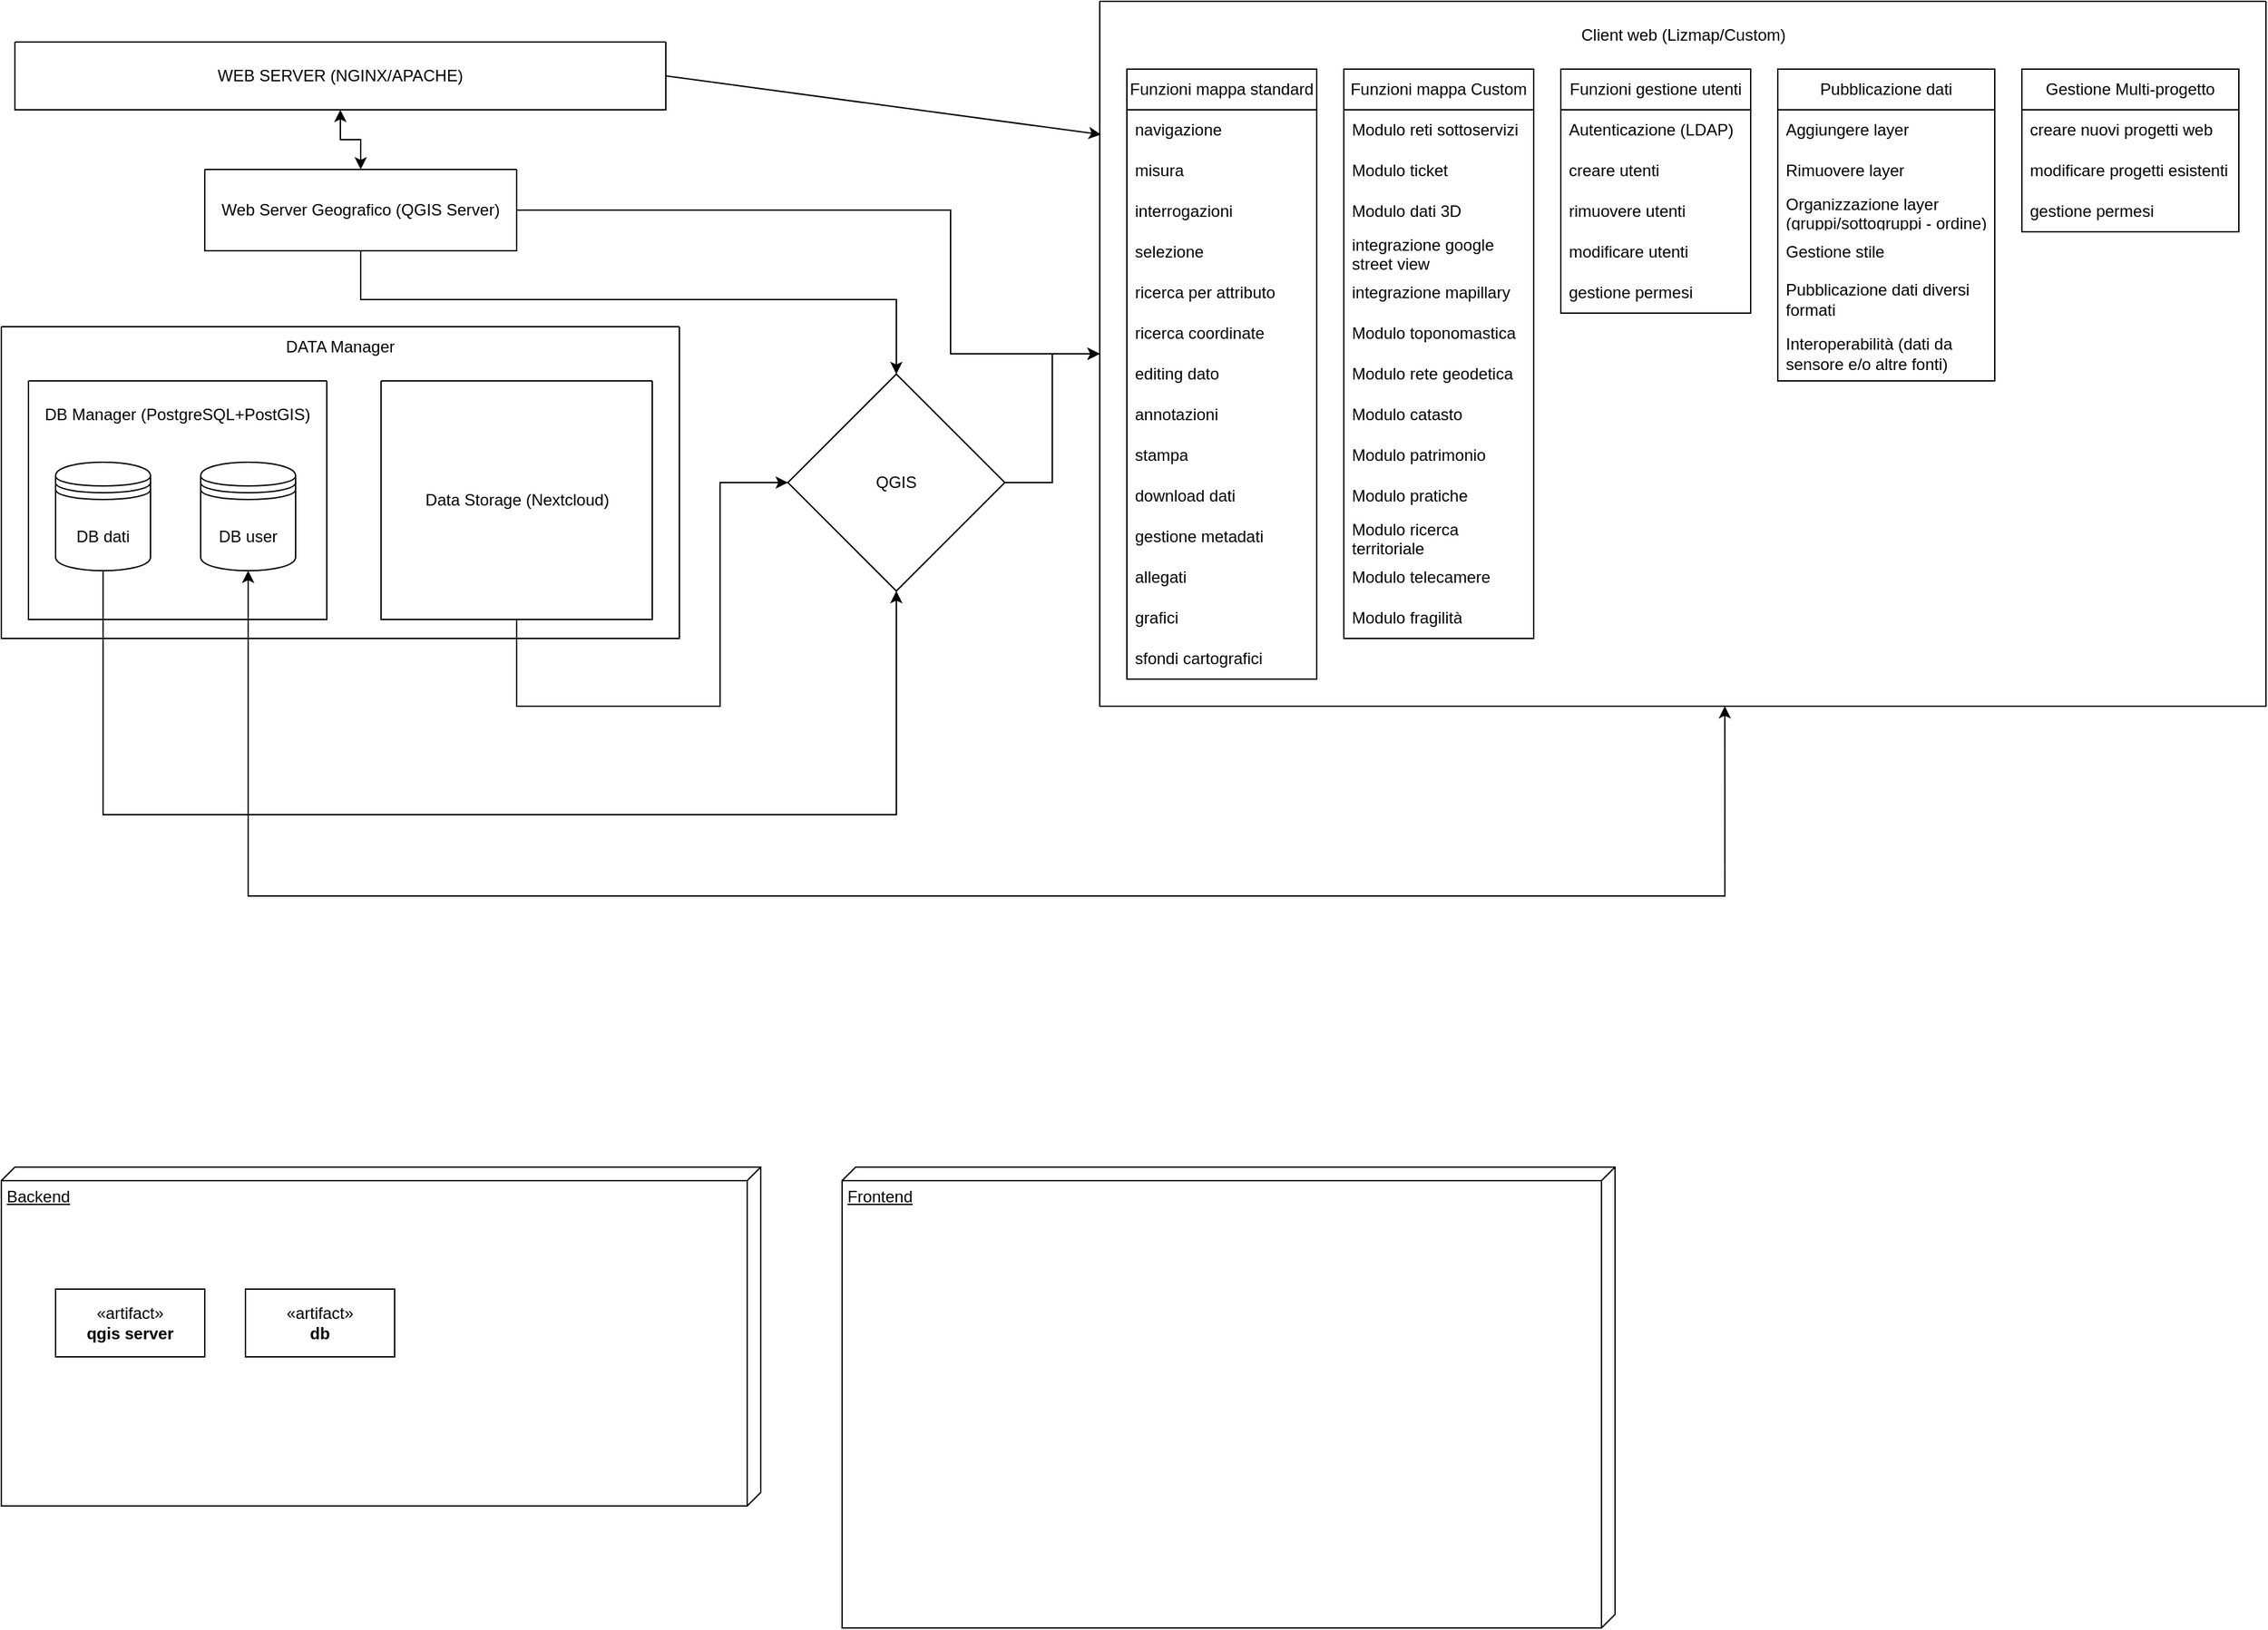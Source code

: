 <mxfile version="24.0.0" type="github">
  <diagram name="Pagina-1" id="i48ExeRKadWt6t5a4j2Q">
    <mxGraphModel dx="1087" dy="587" grid="1" gridSize="10" guides="1" tooltips="1" connect="1" arrows="1" fold="1" page="1" pageScale="1" pageWidth="827" pageHeight="1569" math="0" shadow="0">
      <root>
        <mxCell id="0" />
        <mxCell id="1" parent="0" />
        <mxCell id="zabEVGcr3_6ABB-obtFV-1" style="edgeStyle=orthogonalEdgeStyle;rounded=0;orthogonalLoop=1;jettySize=auto;html=1;exitX=0.5;exitY=1;exitDx=0;exitDy=0;entryX=0.5;entryY=0;entryDx=0;entryDy=0;startArrow=classic;startFill=1;" parent="1" source="zabEVGcr3_6ABB-obtFV-2" target="zabEVGcr3_6ABB-obtFV-6" edge="1">
          <mxGeometry relative="1" as="geometry" />
        </mxCell>
        <mxCell id="zabEVGcr3_6ABB-obtFV-2" value="" style="swimlane;startSize=0;" parent="1" vertex="1">
          <mxGeometry x="50" y="140" width="480" height="50" as="geometry">
            <mxRectangle x="40" y="40" width="50" height="40" as="alternateBounds" />
          </mxGeometry>
        </mxCell>
        <mxCell id="zabEVGcr3_6ABB-obtFV-3" value="WEB SERVER (NGINX/APACHE)" style="text;html=1;align=center;verticalAlign=middle;whiteSpace=wrap;rounded=0;" parent="zabEVGcr3_6ABB-obtFV-2" vertex="1">
          <mxGeometry x="10" y="10" width="460" height="30" as="geometry" />
        </mxCell>
        <mxCell id="zabEVGcr3_6ABB-obtFV-4" style="edgeStyle=orthogonalEdgeStyle;rounded=0;orthogonalLoop=1;jettySize=auto;html=1;exitX=0.5;exitY=1;exitDx=0;exitDy=0;entryX=0.5;entryY=0;entryDx=0;entryDy=0;" parent="1" source="zabEVGcr3_6ABB-obtFV-6" target="zabEVGcr3_6ABB-obtFV-66" edge="1">
          <mxGeometry relative="1" as="geometry">
            <Array as="points">
              <mxPoint x="305" y="330" />
              <mxPoint x="700" y="330" />
            </Array>
          </mxGeometry>
        </mxCell>
        <mxCell id="zabEVGcr3_6ABB-obtFV-5" style="edgeStyle=orthogonalEdgeStyle;rounded=0;orthogonalLoop=1;jettySize=auto;html=1;exitX=1;exitY=0.5;exitDx=0;exitDy=0;entryX=0;entryY=0.5;entryDx=0;entryDy=0;" parent="1" source="zabEVGcr3_6ABB-obtFV-6" target="zabEVGcr3_6ABB-obtFV-18" edge="1">
          <mxGeometry relative="1" as="geometry">
            <Array as="points">
              <mxPoint x="740" y="264" />
              <mxPoint x="740" y="370" />
            </Array>
          </mxGeometry>
        </mxCell>
        <mxCell id="zabEVGcr3_6ABB-obtFV-6" value="" style="swimlane;startSize=0;" parent="1" vertex="1">
          <mxGeometry x="190" y="234" width="230" height="60" as="geometry">
            <mxRectangle x="190" y="234" width="50" height="40" as="alternateBounds" />
          </mxGeometry>
        </mxCell>
        <mxCell id="zabEVGcr3_6ABB-obtFV-7" value="Web Server Geografico (QGIS Server)" style="text;html=1;align=center;verticalAlign=middle;whiteSpace=wrap;rounded=0;" parent="zabEVGcr3_6ABB-obtFV-6" vertex="1">
          <mxGeometry x="5" y="15" width="220" height="30" as="geometry" />
        </mxCell>
        <mxCell id="zabEVGcr3_6ABB-obtFV-8" value="" style="swimlane;startSize=0;" parent="1" vertex="1">
          <mxGeometry x="40" y="350" width="500" height="230" as="geometry">
            <mxRectangle x="40" y="350" width="50" height="40" as="alternateBounds" />
          </mxGeometry>
        </mxCell>
        <mxCell id="zabEVGcr3_6ABB-obtFV-9" value="" style="swimlane;startSize=0;" parent="zabEVGcr3_6ABB-obtFV-8" vertex="1">
          <mxGeometry x="280" y="40" width="200" height="176" as="geometry">
            <mxRectangle x="280" y="40" width="50" height="40" as="alternateBounds" />
          </mxGeometry>
        </mxCell>
        <mxCell id="zabEVGcr3_6ABB-obtFV-10" value="Data Storage (Nextcloud)" style="text;html=1;align=center;verticalAlign=middle;resizable=0;points=[];autosize=1;strokeColor=none;fillColor=none;" parent="zabEVGcr3_6ABB-obtFV-9" vertex="1">
          <mxGeometry x="20" y="73" width="160" height="30" as="geometry" />
        </mxCell>
        <mxCell id="zabEVGcr3_6ABB-obtFV-11" value="" style="swimlane;startSize=0;" parent="zabEVGcr3_6ABB-obtFV-8" vertex="1">
          <mxGeometry x="20" y="40" width="220" height="176" as="geometry" />
        </mxCell>
        <mxCell id="zabEVGcr3_6ABB-obtFV-12" value="" style="shape=datastore;whiteSpace=wrap;html=1;" parent="zabEVGcr3_6ABB-obtFV-11" vertex="1">
          <mxGeometry x="20" y="60" width="70" height="80" as="geometry" />
        </mxCell>
        <mxCell id="zabEVGcr3_6ABB-obtFV-13" value="DB dati" style="text;html=1;align=center;verticalAlign=middle;whiteSpace=wrap;rounded=0;" parent="zabEVGcr3_6ABB-obtFV-11" vertex="1">
          <mxGeometry x="25" y="100" width="60" height="30" as="geometry" />
        </mxCell>
        <mxCell id="zabEVGcr3_6ABB-obtFV-14" value="" style="shape=datastore;whiteSpace=wrap;html=1;" parent="zabEVGcr3_6ABB-obtFV-11" vertex="1">
          <mxGeometry x="127" y="60" width="70" height="80" as="geometry" />
        </mxCell>
        <mxCell id="zabEVGcr3_6ABB-obtFV-15" value="DB user" style="text;html=1;align=center;verticalAlign=middle;whiteSpace=wrap;rounded=0;" parent="zabEVGcr3_6ABB-obtFV-11" vertex="1">
          <mxGeometry x="132" y="100" width="60" height="30" as="geometry" />
        </mxCell>
        <mxCell id="zabEVGcr3_6ABB-obtFV-16" value="DB Manager (PostgreSQL+PostGIS)" style="text;html=1;align=center;verticalAlign=middle;whiteSpace=wrap;rounded=0;" parent="zabEVGcr3_6ABB-obtFV-11" vertex="1">
          <mxGeometry x="10" y="10" width="200" height="30" as="geometry" />
        </mxCell>
        <mxCell id="zabEVGcr3_6ABB-obtFV-17" value="DATA Manager" style="text;html=1;align=center;verticalAlign=middle;whiteSpace=wrap;rounded=0;" parent="zabEVGcr3_6ABB-obtFV-8" vertex="1">
          <mxGeometry x="185" width="130" height="30" as="geometry" />
        </mxCell>
        <mxCell id="zabEVGcr3_6ABB-obtFV-18" value="" style="swimlane;startSize=0;" parent="1" vertex="1">
          <mxGeometry x="850" y="110" width="860" height="520" as="geometry">
            <mxRectangle x="850" y="40" width="50" height="40" as="alternateBounds" />
          </mxGeometry>
        </mxCell>
        <mxCell id="zabEVGcr3_6ABB-obtFV-19" value="Client web (Lizmap/Custom)" style="text;html=1;align=center;verticalAlign=middle;resizable=0;points=[];autosize=1;strokeColor=none;fillColor=none;" parent="zabEVGcr3_6ABB-obtFV-18" vertex="1">
          <mxGeometry x="345" y="10" width="170" height="30" as="geometry" />
        </mxCell>
        <mxCell id="zabEVGcr3_6ABB-obtFV-20" value="Funzioni mappa standard" style="swimlane;fontStyle=0;childLayout=stackLayout;horizontal=1;startSize=30;horizontalStack=0;resizeParent=1;resizeParentMax=0;resizeLast=0;collapsible=1;marginBottom=0;whiteSpace=wrap;html=1;" parent="zabEVGcr3_6ABB-obtFV-18" vertex="1">
          <mxGeometry x="20" y="50" width="140" height="450" as="geometry" />
        </mxCell>
        <mxCell id="zabEVGcr3_6ABB-obtFV-21" value="navigazione" style="text;strokeColor=none;fillColor=none;align=left;verticalAlign=middle;spacingLeft=4;spacingRight=4;overflow=hidden;points=[[0,0.5],[1,0.5]];portConstraint=eastwest;rotatable=0;whiteSpace=wrap;html=1;" parent="zabEVGcr3_6ABB-obtFV-20" vertex="1">
          <mxGeometry y="30" width="140" height="30" as="geometry" />
        </mxCell>
        <mxCell id="zabEVGcr3_6ABB-obtFV-22" value="misura" style="text;strokeColor=none;fillColor=none;align=left;verticalAlign=middle;spacingLeft=4;spacingRight=4;overflow=hidden;points=[[0,0.5],[1,0.5]];portConstraint=eastwest;rotatable=0;whiteSpace=wrap;html=1;" parent="zabEVGcr3_6ABB-obtFV-20" vertex="1">
          <mxGeometry y="60" width="140" height="30" as="geometry" />
        </mxCell>
        <mxCell id="zabEVGcr3_6ABB-obtFV-23" value="interrogazioni" style="text;strokeColor=none;fillColor=none;align=left;verticalAlign=middle;spacingLeft=4;spacingRight=4;overflow=hidden;points=[[0,0.5],[1,0.5]];portConstraint=eastwest;rotatable=0;whiteSpace=wrap;html=1;" parent="zabEVGcr3_6ABB-obtFV-20" vertex="1">
          <mxGeometry y="90" width="140" height="30" as="geometry" />
        </mxCell>
        <mxCell id="zabEVGcr3_6ABB-obtFV-24" value="selezione" style="text;strokeColor=none;fillColor=none;align=left;verticalAlign=middle;spacingLeft=4;spacingRight=4;overflow=hidden;points=[[0,0.5],[1,0.5]];portConstraint=eastwest;rotatable=0;whiteSpace=wrap;html=1;" parent="zabEVGcr3_6ABB-obtFV-20" vertex="1">
          <mxGeometry y="120" width="140" height="30" as="geometry" />
        </mxCell>
        <mxCell id="zabEVGcr3_6ABB-obtFV-25" value="ricerca per attributo" style="text;strokeColor=none;fillColor=none;align=left;verticalAlign=middle;spacingLeft=4;spacingRight=4;overflow=hidden;points=[[0,0.5],[1,0.5]];portConstraint=eastwest;rotatable=0;whiteSpace=wrap;html=1;" parent="zabEVGcr3_6ABB-obtFV-20" vertex="1">
          <mxGeometry y="150" width="140" height="30" as="geometry" />
        </mxCell>
        <mxCell id="zabEVGcr3_6ABB-obtFV-26" value="ricerca coordinate" style="text;strokeColor=none;fillColor=none;align=left;verticalAlign=middle;spacingLeft=4;spacingRight=4;overflow=hidden;points=[[0,0.5],[1,0.5]];portConstraint=eastwest;rotatable=0;whiteSpace=wrap;html=1;" parent="zabEVGcr3_6ABB-obtFV-20" vertex="1">
          <mxGeometry y="180" width="140" height="30" as="geometry" />
        </mxCell>
        <mxCell id="zabEVGcr3_6ABB-obtFV-27" value="editing dato" style="text;strokeColor=none;fillColor=none;align=left;verticalAlign=middle;spacingLeft=4;spacingRight=4;overflow=hidden;points=[[0,0.5],[1,0.5]];portConstraint=eastwest;rotatable=0;whiteSpace=wrap;html=1;" parent="zabEVGcr3_6ABB-obtFV-20" vertex="1">
          <mxGeometry y="210" width="140" height="30" as="geometry" />
        </mxCell>
        <mxCell id="zabEVGcr3_6ABB-obtFV-28" value="annotazioni" style="text;strokeColor=none;fillColor=none;align=left;verticalAlign=middle;spacingLeft=4;spacingRight=4;overflow=hidden;points=[[0,0.5],[1,0.5]];portConstraint=eastwest;rotatable=0;whiteSpace=wrap;html=1;" parent="zabEVGcr3_6ABB-obtFV-20" vertex="1">
          <mxGeometry y="240" width="140" height="30" as="geometry" />
        </mxCell>
        <mxCell id="zabEVGcr3_6ABB-obtFV-29" value="stampa" style="text;strokeColor=none;fillColor=none;align=left;verticalAlign=middle;spacingLeft=4;spacingRight=4;overflow=hidden;points=[[0,0.5],[1,0.5]];portConstraint=eastwest;rotatable=0;whiteSpace=wrap;html=1;" parent="zabEVGcr3_6ABB-obtFV-20" vertex="1">
          <mxGeometry y="270" width="140" height="30" as="geometry" />
        </mxCell>
        <mxCell id="zabEVGcr3_6ABB-obtFV-30" value="download dati" style="text;strokeColor=none;fillColor=none;align=left;verticalAlign=middle;spacingLeft=4;spacingRight=4;overflow=hidden;points=[[0,0.5],[1,0.5]];portConstraint=eastwest;rotatable=0;whiteSpace=wrap;html=1;" parent="zabEVGcr3_6ABB-obtFV-20" vertex="1">
          <mxGeometry y="300" width="140" height="30" as="geometry" />
        </mxCell>
        <mxCell id="zabEVGcr3_6ABB-obtFV-31" value="gestione metadati" style="text;strokeColor=none;fillColor=none;align=left;verticalAlign=middle;spacingLeft=4;spacingRight=4;overflow=hidden;points=[[0,0.5],[1,0.5]];portConstraint=eastwest;rotatable=0;whiteSpace=wrap;html=1;" parent="zabEVGcr3_6ABB-obtFV-20" vertex="1">
          <mxGeometry y="330" width="140" height="30" as="geometry" />
        </mxCell>
        <mxCell id="zabEVGcr3_6ABB-obtFV-32" value="allegati" style="text;strokeColor=none;fillColor=none;align=left;verticalAlign=middle;spacingLeft=4;spacingRight=4;overflow=hidden;points=[[0,0.5],[1,0.5]];portConstraint=eastwest;rotatable=0;whiteSpace=wrap;html=1;" parent="zabEVGcr3_6ABB-obtFV-20" vertex="1">
          <mxGeometry y="360" width="140" height="30" as="geometry" />
        </mxCell>
        <mxCell id="zabEVGcr3_6ABB-obtFV-33" value="grafici" style="text;strokeColor=none;fillColor=none;align=left;verticalAlign=middle;spacingLeft=4;spacingRight=4;overflow=hidden;points=[[0,0.5],[1,0.5]];portConstraint=eastwest;rotatable=0;whiteSpace=wrap;html=1;" parent="zabEVGcr3_6ABB-obtFV-20" vertex="1">
          <mxGeometry y="390" width="140" height="30" as="geometry" />
        </mxCell>
        <mxCell id="zabEVGcr3_6ABB-obtFV-34" value="sfondi cartografici" style="text;strokeColor=none;fillColor=none;align=left;verticalAlign=middle;spacingLeft=4;spacingRight=4;overflow=hidden;points=[[0,0.5],[1,0.5]];portConstraint=eastwest;rotatable=0;whiteSpace=wrap;html=1;" parent="zabEVGcr3_6ABB-obtFV-20" vertex="1">
          <mxGeometry y="420" width="140" height="30" as="geometry" />
        </mxCell>
        <mxCell id="zabEVGcr3_6ABB-obtFV-35" value="Funzioni gestione utenti" style="swimlane;fontStyle=0;childLayout=stackLayout;horizontal=1;startSize=30;horizontalStack=0;resizeParent=1;resizeParentMax=0;resizeLast=0;collapsible=1;marginBottom=0;whiteSpace=wrap;html=1;" parent="zabEVGcr3_6ABB-obtFV-18" vertex="1">
          <mxGeometry x="340" y="50" width="140" height="180" as="geometry" />
        </mxCell>
        <mxCell id="zabEVGcr3_6ABB-obtFV-36" value="Autenticazione (LDAP)" style="text;strokeColor=none;fillColor=none;align=left;verticalAlign=middle;spacingLeft=4;spacingRight=4;overflow=hidden;points=[[0,0.5],[1,0.5]];portConstraint=eastwest;rotatable=0;whiteSpace=wrap;html=1;" parent="zabEVGcr3_6ABB-obtFV-35" vertex="1">
          <mxGeometry y="30" width="140" height="30" as="geometry" />
        </mxCell>
        <mxCell id="zabEVGcr3_6ABB-obtFV-37" value="creare utenti" style="text;strokeColor=none;fillColor=none;align=left;verticalAlign=middle;spacingLeft=4;spacingRight=4;overflow=hidden;points=[[0,0.5],[1,0.5]];portConstraint=eastwest;rotatable=0;whiteSpace=wrap;html=1;" parent="zabEVGcr3_6ABB-obtFV-35" vertex="1">
          <mxGeometry y="60" width="140" height="30" as="geometry" />
        </mxCell>
        <mxCell id="zabEVGcr3_6ABB-obtFV-38" value="rimuovere utenti" style="text;strokeColor=none;fillColor=none;align=left;verticalAlign=middle;spacingLeft=4;spacingRight=4;overflow=hidden;points=[[0,0.5],[1,0.5]];portConstraint=eastwest;rotatable=0;whiteSpace=wrap;html=1;" parent="zabEVGcr3_6ABB-obtFV-35" vertex="1">
          <mxGeometry y="90" width="140" height="30" as="geometry" />
        </mxCell>
        <mxCell id="zabEVGcr3_6ABB-obtFV-39" value="modificare utenti" style="text;strokeColor=none;fillColor=none;align=left;verticalAlign=middle;spacingLeft=4;spacingRight=4;overflow=hidden;points=[[0,0.5],[1,0.5]];portConstraint=eastwest;rotatable=0;whiteSpace=wrap;html=1;" parent="zabEVGcr3_6ABB-obtFV-35" vertex="1">
          <mxGeometry y="120" width="140" height="30" as="geometry" />
        </mxCell>
        <mxCell id="zabEVGcr3_6ABB-obtFV-40" value="gestione permesi" style="text;strokeColor=none;fillColor=none;align=left;verticalAlign=middle;spacingLeft=4;spacingRight=4;overflow=hidden;points=[[0,0.5],[1,0.5]];portConstraint=eastwest;rotatable=0;whiteSpace=wrap;html=1;" parent="zabEVGcr3_6ABB-obtFV-35" vertex="1">
          <mxGeometry y="150" width="140" height="30" as="geometry" />
        </mxCell>
        <mxCell id="zabEVGcr3_6ABB-obtFV-41" value="Gestione Multi-progetto" style="swimlane;fontStyle=0;childLayout=stackLayout;horizontal=1;startSize=30;horizontalStack=0;resizeParent=1;resizeParentMax=0;resizeLast=0;collapsible=1;marginBottom=0;whiteSpace=wrap;html=1;" parent="zabEVGcr3_6ABB-obtFV-18" vertex="1">
          <mxGeometry x="680" y="50" width="160" height="120" as="geometry" />
        </mxCell>
        <mxCell id="zabEVGcr3_6ABB-obtFV-42" value="creare nuovi progetti web" style="text;strokeColor=none;fillColor=none;align=left;verticalAlign=middle;spacingLeft=4;spacingRight=4;overflow=hidden;points=[[0,0.5],[1,0.5]];portConstraint=eastwest;rotatable=0;whiteSpace=wrap;html=1;" parent="zabEVGcr3_6ABB-obtFV-41" vertex="1">
          <mxGeometry y="30" width="160" height="30" as="geometry" />
        </mxCell>
        <mxCell id="zabEVGcr3_6ABB-obtFV-43" value="modificare progetti esistenti" style="text;strokeColor=none;fillColor=none;align=left;verticalAlign=middle;spacingLeft=4;spacingRight=4;overflow=hidden;points=[[0,0.5],[1,0.5]];portConstraint=eastwest;rotatable=0;whiteSpace=wrap;html=1;" parent="zabEVGcr3_6ABB-obtFV-41" vertex="1">
          <mxGeometry y="60" width="160" height="30" as="geometry" />
        </mxCell>
        <mxCell id="zabEVGcr3_6ABB-obtFV-44" value="gestione permesi" style="text;strokeColor=none;fillColor=none;align=left;verticalAlign=middle;spacingLeft=4;spacingRight=4;overflow=hidden;points=[[0,0.5],[1,0.5]];portConstraint=eastwest;rotatable=0;whiteSpace=wrap;html=1;" parent="zabEVGcr3_6ABB-obtFV-41" vertex="1">
          <mxGeometry y="90" width="160" height="30" as="geometry" />
        </mxCell>
        <mxCell id="zabEVGcr3_6ABB-obtFV-45" value="Pubblicazione dati" style="swimlane;fontStyle=0;childLayout=stackLayout;horizontal=1;startSize=30;horizontalStack=0;resizeParent=1;resizeParentMax=0;resizeLast=0;collapsible=1;marginBottom=0;whiteSpace=wrap;html=1;" parent="zabEVGcr3_6ABB-obtFV-18" vertex="1">
          <mxGeometry x="500" y="50" width="160" height="230" as="geometry" />
        </mxCell>
        <mxCell id="zabEVGcr3_6ABB-obtFV-46" value="Aggiungere layer" style="text;strokeColor=none;fillColor=none;align=left;verticalAlign=middle;spacingLeft=4;spacingRight=4;overflow=hidden;points=[[0,0.5],[1,0.5]];portConstraint=eastwest;rotatable=0;whiteSpace=wrap;html=1;" parent="zabEVGcr3_6ABB-obtFV-45" vertex="1">
          <mxGeometry y="30" width="160" height="30" as="geometry" />
        </mxCell>
        <mxCell id="zabEVGcr3_6ABB-obtFV-47" value="Rimuovere layer" style="text;strokeColor=none;fillColor=none;align=left;verticalAlign=middle;spacingLeft=4;spacingRight=4;overflow=hidden;points=[[0,0.5],[1,0.5]];portConstraint=eastwest;rotatable=0;whiteSpace=wrap;html=1;" parent="zabEVGcr3_6ABB-obtFV-45" vertex="1">
          <mxGeometry y="60" width="160" height="30" as="geometry" />
        </mxCell>
        <mxCell id="zabEVGcr3_6ABB-obtFV-48" value="Organizzazione layer (gruppi/sottogruppi - ordine)" style="text;strokeColor=none;fillColor=none;align=left;verticalAlign=middle;spacingLeft=4;spacingRight=4;overflow=hidden;points=[[0,0.5],[1,0.5]];portConstraint=eastwest;rotatable=0;whiteSpace=wrap;html=1;" parent="zabEVGcr3_6ABB-obtFV-45" vertex="1">
          <mxGeometry y="90" width="160" height="30" as="geometry" />
        </mxCell>
        <mxCell id="zabEVGcr3_6ABB-obtFV-49" value="Gestione stile" style="text;strokeColor=none;fillColor=none;align=left;verticalAlign=middle;spacingLeft=4;spacingRight=4;overflow=hidden;points=[[0,0.5],[1,0.5]];portConstraint=eastwest;rotatable=0;whiteSpace=wrap;html=1;" parent="zabEVGcr3_6ABB-obtFV-45" vertex="1">
          <mxGeometry y="120" width="160" height="30" as="geometry" />
        </mxCell>
        <mxCell id="zabEVGcr3_6ABB-obtFV-50" value="Pubblicazione dati diversi formati" style="text;strokeColor=none;fillColor=none;align=left;verticalAlign=middle;spacingLeft=4;spacingRight=4;overflow=hidden;points=[[0,0.5],[1,0.5]];portConstraint=eastwest;rotatable=0;whiteSpace=wrap;html=1;" parent="zabEVGcr3_6ABB-obtFV-45" vertex="1">
          <mxGeometry y="150" width="160" height="40" as="geometry" />
        </mxCell>
        <mxCell id="zabEVGcr3_6ABB-obtFV-51" value="Interoperabilità (dati da sensore e/o altre fonti)" style="text;strokeColor=none;fillColor=none;align=left;verticalAlign=middle;spacingLeft=4;spacingRight=4;overflow=hidden;points=[[0,0.5],[1,0.5]];portConstraint=eastwest;rotatable=0;whiteSpace=wrap;html=1;" parent="zabEVGcr3_6ABB-obtFV-45" vertex="1">
          <mxGeometry y="190" width="160" height="40" as="geometry" />
        </mxCell>
        <mxCell id="zabEVGcr3_6ABB-obtFV-52" value="Funzioni mappa Custom" style="swimlane;fontStyle=0;childLayout=stackLayout;horizontal=1;startSize=30;horizontalStack=0;resizeParent=1;resizeParentMax=0;resizeLast=0;collapsible=1;marginBottom=0;whiteSpace=wrap;html=1;" parent="zabEVGcr3_6ABB-obtFV-18" vertex="1">
          <mxGeometry x="180" y="50" width="140" height="420" as="geometry" />
        </mxCell>
        <mxCell id="zabEVGcr3_6ABB-obtFV-53" value="Modulo reti sottoservizi" style="text;strokeColor=none;fillColor=none;align=left;verticalAlign=middle;spacingLeft=4;spacingRight=4;overflow=hidden;points=[[0,0.5],[1,0.5]];portConstraint=eastwest;rotatable=0;whiteSpace=wrap;html=1;" parent="zabEVGcr3_6ABB-obtFV-52" vertex="1">
          <mxGeometry y="30" width="140" height="30" as="geometry" />
        </mxCell>
        <mxCell id="zabEVGcr3_6ABB-obtFV-54" value="Modulo ticket" style="text;strokeColor=none;fillColor=none;align=left;verticalAlign=middle;spacingLeft=4;spacingRight=4;overflow=hidden;points=[[0,0.5],[1,0.5]];portConstraint=eastwest;rotatable=0;whiteSpace=wrap;html=1;" parent="zabEVGcr3_6ABB-obtFV-52" vertex="1">
          <mxGeometry y="60" width="140" height="30" as="geometry" />
        </mxCell>
        <mxCell id="zabEVGcr3_6ABB-obtFV-55" value="Modulo dati 3D" style="text;strokeColor=none;fillColor=none;align=left;verticalAlign=middle;spacingLeft=4;spacingRight=4;overflow=hidden;points=[[0,0.5],[1,0.5]];portConstraint=eastwest;rotatable=0;whiteSpace=wrap;html=1;" parent="zabEVGcr3_6ABB-obtFV-52" vertex="1">
          <mxGeometry y="90" width="140" height="30" as="geometry" />
        </mxCell>
        <mxCell id="zabEVGcr3_6ABB-obtFV-56" value="integrazione google street view" style="text;strokeColor=none;fillColor=none;align=left;verticalAlign=middle;spacingLeft=4;spacingRight=4;overflow=hidden;points=[[0,0.5],[1,0.5]];portConstraint=eastwest;rotatable=0;whiteSpace=wrap;html=1;" parent="zabEVGcr3_6ABB-obtFV-52" vertex="1">
          <mxGeometry y="120" width="140" height="30" as="geometry" />
        </mxCell>
        <mxCell id="zabEVGcr3_6ABB-obtFV-57" value="integrazione mapillary" style="text;strokeColor=none;fillColor=none;align=left;verticalAlign=middle;spacingLeft=4;spacingRight=4;overflow=hidden;points=[[0,0.5],[1,0.5]];portConstraint=eastwest;rotatable=0;whiteSpace=wrap;html=1;" parent="zabEVGcr3_6ABB-obtFV-52" vertex="1">
          <mxGeometry y="150" width="140" height="30" as="geometry" />
        </mxCell>
        <mxCell id="zabEVGcr3_6ABB-obtFV-58" value="Modulo toponomastica" style="text;strokeColor=none;fillColor=none;align=left;verticalAlign=middle;spacingLeft=4;spacingRight=4;overflow=hidden;points=[[0,0.5],[1,0.5]];portConstraint=eastwest;rotatable=0;whiteSpace=wrap;html=1;" parent="zabEVGcr3_6ABB-obtFV-52" vertex="1">
          <mxGeometry y="180" width="140" height="30" as="geometry" />
        </mxCell>
        <mxCell id="zabEVGcr3_6ABB-obtFV-59" value="Modulo rete geodetica" style="text;strokeColor=none;fillColor=none;align=left;verticalAlign=middle;spacingLeft=4;spacingRight=4;overflow=hidden;points=[[0,0.5],[1,0.5]];portConstraint=eastwest;rotatable=0;whiteSpace=wrap;html=1;" parent="zabEVGcr3_6ABB-obtFV-52" vertex="1">
          <mxGeometry y="210" width="140" height="30" as="geometry" />
        </mxCell>
        <mxCell id="zabEVGcr3_6ABB-obtFV-60" value="Modulo catasto" style="text;strokeColor=none;fillColor=none;align=left;verticalAlign=middle;spacingLeft=4;spacingRight=4;overflow=hidden;points=[[0,0.5],[1,0.5]];portConstraint=eastwest;rotatable=0;whiteSpace=wrap;html=1;" parent="zabEVGcr3_6ABB-obtFV-52" vertex="1">
          <mxGeometry y="240" width="140" height="30" as="geometry" />
        </mxCell>
        <mxCell id="zabEVGcr3_6ABB-obtFV-61" value="Modulo patrimonio" style="text;strokeColor=none;fillColor=none;align=left;verticalAlign=middle;spacingLeft=4;spacingRight=4;overflow=hidden;points=[[0,0.5],[1,0.5]];portConstraint=eastwest;rotatable=0;whiteSpace=wrap;html=1;" parent="zabEVGcr3_6ABB-obtFV-52" vertex="1">
          <mxGeometry y="270" width="140" height="30" as="geometry" />
        </mxCell>
        <mxCell id="zabEVGcr3_6ABB-obtFV-62" value="Modulo pratiche" style="text;strokeColor=none;fillColor=none;align=left;verticalAlign=middle;spacingLeft=4;spacingRight=4;overflow=hidden;points=[[0,0.5],[1,0.5]];portConstraint=eastwest;rotatable=0;whiteSpace=wrap;html=1;" parent="zabEVGcr3_6ABB-obtFV-52" vertex="1">
          <mxGeometry y="300" width="140" height="30" as="geometry" />
        </mxCell>
        <mxCell id="zabEVGcr3_6ABB-obtFV-63" value="Modulo ricerca territoriale" style="text;strokeColor=none;fillColor=none;align=left;verticalAlign=middle;spacingLeft=4;spacingRight=4;overflow=hidden;points=[[0,0.5],[1,0.5]];portConstraint=eastwest;rotatable=0;whiteSpace=wrap;html=1;" parent="zabEVGcr3_6ABB-obtFV-52" vertex="1">
          <mxGeometry y="330" width="140" height="30" as="geometry" />
        </mxCell>
        <mxCell id="zabEVGcr3_6ABB-obtFV-64" value="Modulo telecamere" style="text;strokeColor=none;fillColor=none;align=left;verticalAlign=middle;spacingLeft=4;spacingRight=4;overflow=hidden;points=[[0,0.5],[1,0.5]];portConstraint=eastwest;rotatable=0;whiteSpace=wrap;html=1;" parent="zabEVGcr3_6ABB-obtFV-52" vertex="1">
          <mxGeometry y="360" width="140" height="30" as="geometry" />
        </mxCell>
        <mxCell id="zabEVGcr3_6ABB-obtFV-65" value="Modulo fragilità" style="text;strokeColor=none;fillColor=none;align=left;verticalAlign=middle;spacingLeft=4;spacingRight=4;overflow=hidden;points=[[0,0.5],[1,0.5]];portConstraint=eastwest;rotatable=0;whiteSpace=wrap;html=1;" parent="zabEVGcr3_6ABB-obtFV-52" vertex="1">
          <mxGeometry y="390" width="140" height="30" as="geometry" />
        </mxCell>
        <mxCell id="if31-SL1wKn6ehC9I6Gt-1" style="edgeStyle=orthogonalEdgeStyle;rounded=0;orthogonalLoop=1;jettySize=auto;html=1;exitX=1;exitY=0.5;exitDx=0;exitDy=0;" parent="1" source="zabEVGcr3_6ABB-obtFV-66" target="zabEVGcr3_6ABB-obtFV-18" edge="1">
          <mxGeometry relative="1" as="geometry" />
        </mxCell>
        <mxCell id="zabEVGcr3_6ABB-obtFV-66" value="QGIS" style="rhombus;whiteSpace=wrap;html=1;" parent="1" vertex="1">
          <mxGeometry x="620" y="385" width="160" height="160" as="geometry" />
        </mxCell>
        <mxCell id="zabEVGcr3_6ABB-obtFV-67" style="edgeStyle=orthogonalEdgeStyle;rounded=0;orthogonalLoop=1;jettySize=auto;html=1;exitX=0.5;exitY=1;exitDx=0;exitDy=0;entryX=0.5;entryY=1;entryDx=0;entryDy=0;" parent="1" source="zabEVGcr3_6ABB-obtFV-12" target="zabEVGcr3_6ABB-obtFV-66" edge="1">
          <mxGeometry relative="1" as="geometry">
            <mxPoint x="680" y="740" as="targetPoint" />
            <Array as="points">
              <mxPoint x="115" y="710" />
              <mxPoint x="700" y="710" />
            </Array>
          </mxGeometry>
        </mxCell>
        <mxCell id="zabEVGcr3_6ABB-obtFV-68" style="edgeStyle=orthogonalEdgeStyle;rounded=0;orthogonalLoop=1;jettySize=auto;html=1;exitX=0.5;exitY=1;exitDx=0;exitDy=0;" parent="1" source="zabEVGcr3_6ABB-obtFV-9" target="zabEVGcr3_6ABB-obtFV-66" edge="1">
          <mxGeometry relative="1" as="geometry">
            <Array as="points">
              <mxPoint x="420" y="630" />
              <mxPoint x="570" y="630" />
              <mxPoint x="570" y="465" />
            </Array>
          </mxGeometry>
        </mxCell>
        <mxCell id="zabEVGcr3_6ABB-obtFV-69" style="edgeStyle=orthogonalEdgeStyle;rounded=0;orthogonalLoop=1;jettySize=auto;html=1;exitX=0.5;exitY=1;exitDx=0;exitDy=0;startArrow=classic;startFill=1;entryX=0.536;entryY=1;entryDx=0;entryDy=0;entryPerimeter=0;" parent="1" source="zabEVGcr3_6ABB-obtFV-14" target="zabEVGcr3_6ABB-obtFV-18" edge="1">
          <mxGeometry relative="1" as="geometry">
            <mxPoint x="1220" y="700" as="targetPoint" />
            <Array as="points">
              <mxPoint x="222" y="770" />
              <mxPoint x="1311" y="770" />
            </Array>
          </mxGeometry>
        </mxCell>
        <mxCell id="zabEVGcr3_6ABB-obtFV-70" style="edgeStyle=none;rounded=0;orthogonalLoop=1;jettySize=auto;html=1;exitX=1;exitY=0.5;exitDx=0;exitDy=0;entryX=0.001;entryY=0.189;entryDx=0;entryDy=0;entryPerimeter=0;startArrow=none;startFill=0;" parent="1" source="zabEVGcr3_6ABB-obtFV-2" target="zabEVGcr3_6ABB-obtFV-18" edge="1">
          <mxGeometry relative="1" as="geometry" />
        </mxCell>
        <mxCell id="odBKwpEzfr-yj7jFZeTD-1" value="Backend" style="verticalAlign=top;align=left;spacingTop=8;spacingLeft=2;spacingRight=12;shape=cube;size=10;direction=south;fontStyle=4;html=1;whiteSpace=wrap;" vertex="1" parent="1">
          <mxGeometry x="40" y="970" width="560" height="250" as="geometry" />
        </mxCell>
        <mxCell id="odBKwpEzfr-yj7jFZeTD-2" value="Frontend" style="verticalAlign=top;align=left;spacingTop=8;spacingLeft=2;spacingRight=12;shape=cube;size=10;direction=south;fontStyle=4;html=1;whiteSpace=wrap;" vertex="1" parent="1">
          <mxGeometry x="660" y="970" width="570" height="340" as="geometry" />
        </mxCell>
        <mxCell id="odBKwpEzfr-yj7jFZeTD-3" value="&lt;div&gt;«artifact»&lt;b&gt;&lt;br&gt;&lt;/b&gt;&lt;/div&gt;&lt;div&gt;&lt;b&gt;qgis server&lt;/b&gt;&lt;/div&gt;" style="html=1;whiteSpace=wrap;" vertex="1" parent="1">
          <mxGeometry x="80" y="1060" width="110" height="50" as="geometry" />
        </mxCell>
        <mxCell id="odBKwpEzfr-yj7jFZeTD-4" value="&lt;div&gt;«artifact»&lt;b&gt;&lt;br&gt;&lt;/b&gt;&lt;/div&gt;&lt;div&gt;&lt;b&gt;db&lt;/b&gt;&lt;/div&gt;" style="html=1;whiteSpace=wrap;" vertex="1" parent="1">
          <mxGeometry x="220" y="1060" width="110" height="50" as="geometry" />
        </mxCell>
      </root>
    </mxGraphModel>
  </diagram>
</mxfile>
